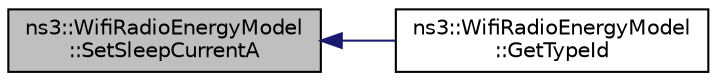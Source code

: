 digraph "ns3::WifiRadioEnergyModel::SetSleepCurrentA"
{
  edge [fontname="Helvetica",fontsize="10",labelfontname="Helvetica",labelfontsize="10"];
  node [fontname="Helvetica",fontsize="10",shape=record];
  rankdir="LR";
  Node1 [label="ns3::WifiRadioEnergyModel\l::SetSleepCurrentA",height=0.2,width=0.4,color="black", fillcolor="grey75", style="filled", fontcolor="black"];
  Node1 -> Node2 [dir="back",color="midnightblue",fontsize="10",style="solid"];
  Node2 [label="ns3::WifiRadioEnergyModel\l::GetTypeId",height=0.2,width=0.4,color="black", fillcolor="white", style="filled",URL="$dd/dd4/classns3_1_1WifiRadioEnergyModel.html#a7898fc79812e8d7bb1141377bedb0a43",tooltip="Get the type ID. "];
}
